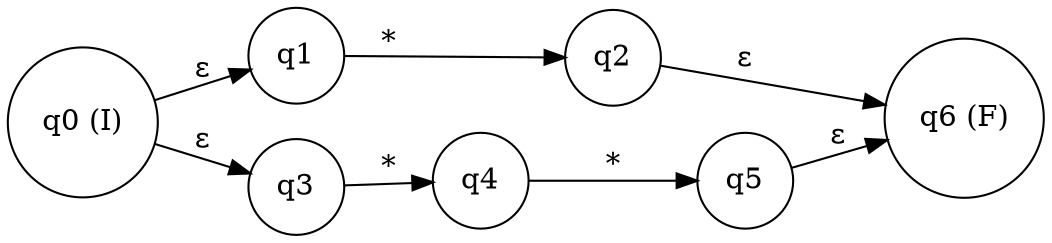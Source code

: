digraph finite_state_machine {
rankdir=LR;
node [shape = circle];
q0 [label="q0 (I)"];
q1 [label="q1"];
q2 [label="q2"];
q3 [label="q3"];
q4 [label="q4"];
q5 [label="q5"];
q6 [label="q6 (F)"];
q0 -> q1 [label="ε"];
q1 -> q2 [label="*"];
q0 -> q3 [label="ε"];
q3 -> q4 [label="*"];
q4 -> q5 [label="*"];
q2 -> q6 [label="ε"];
q5 -> q6 [label="ε"];
}